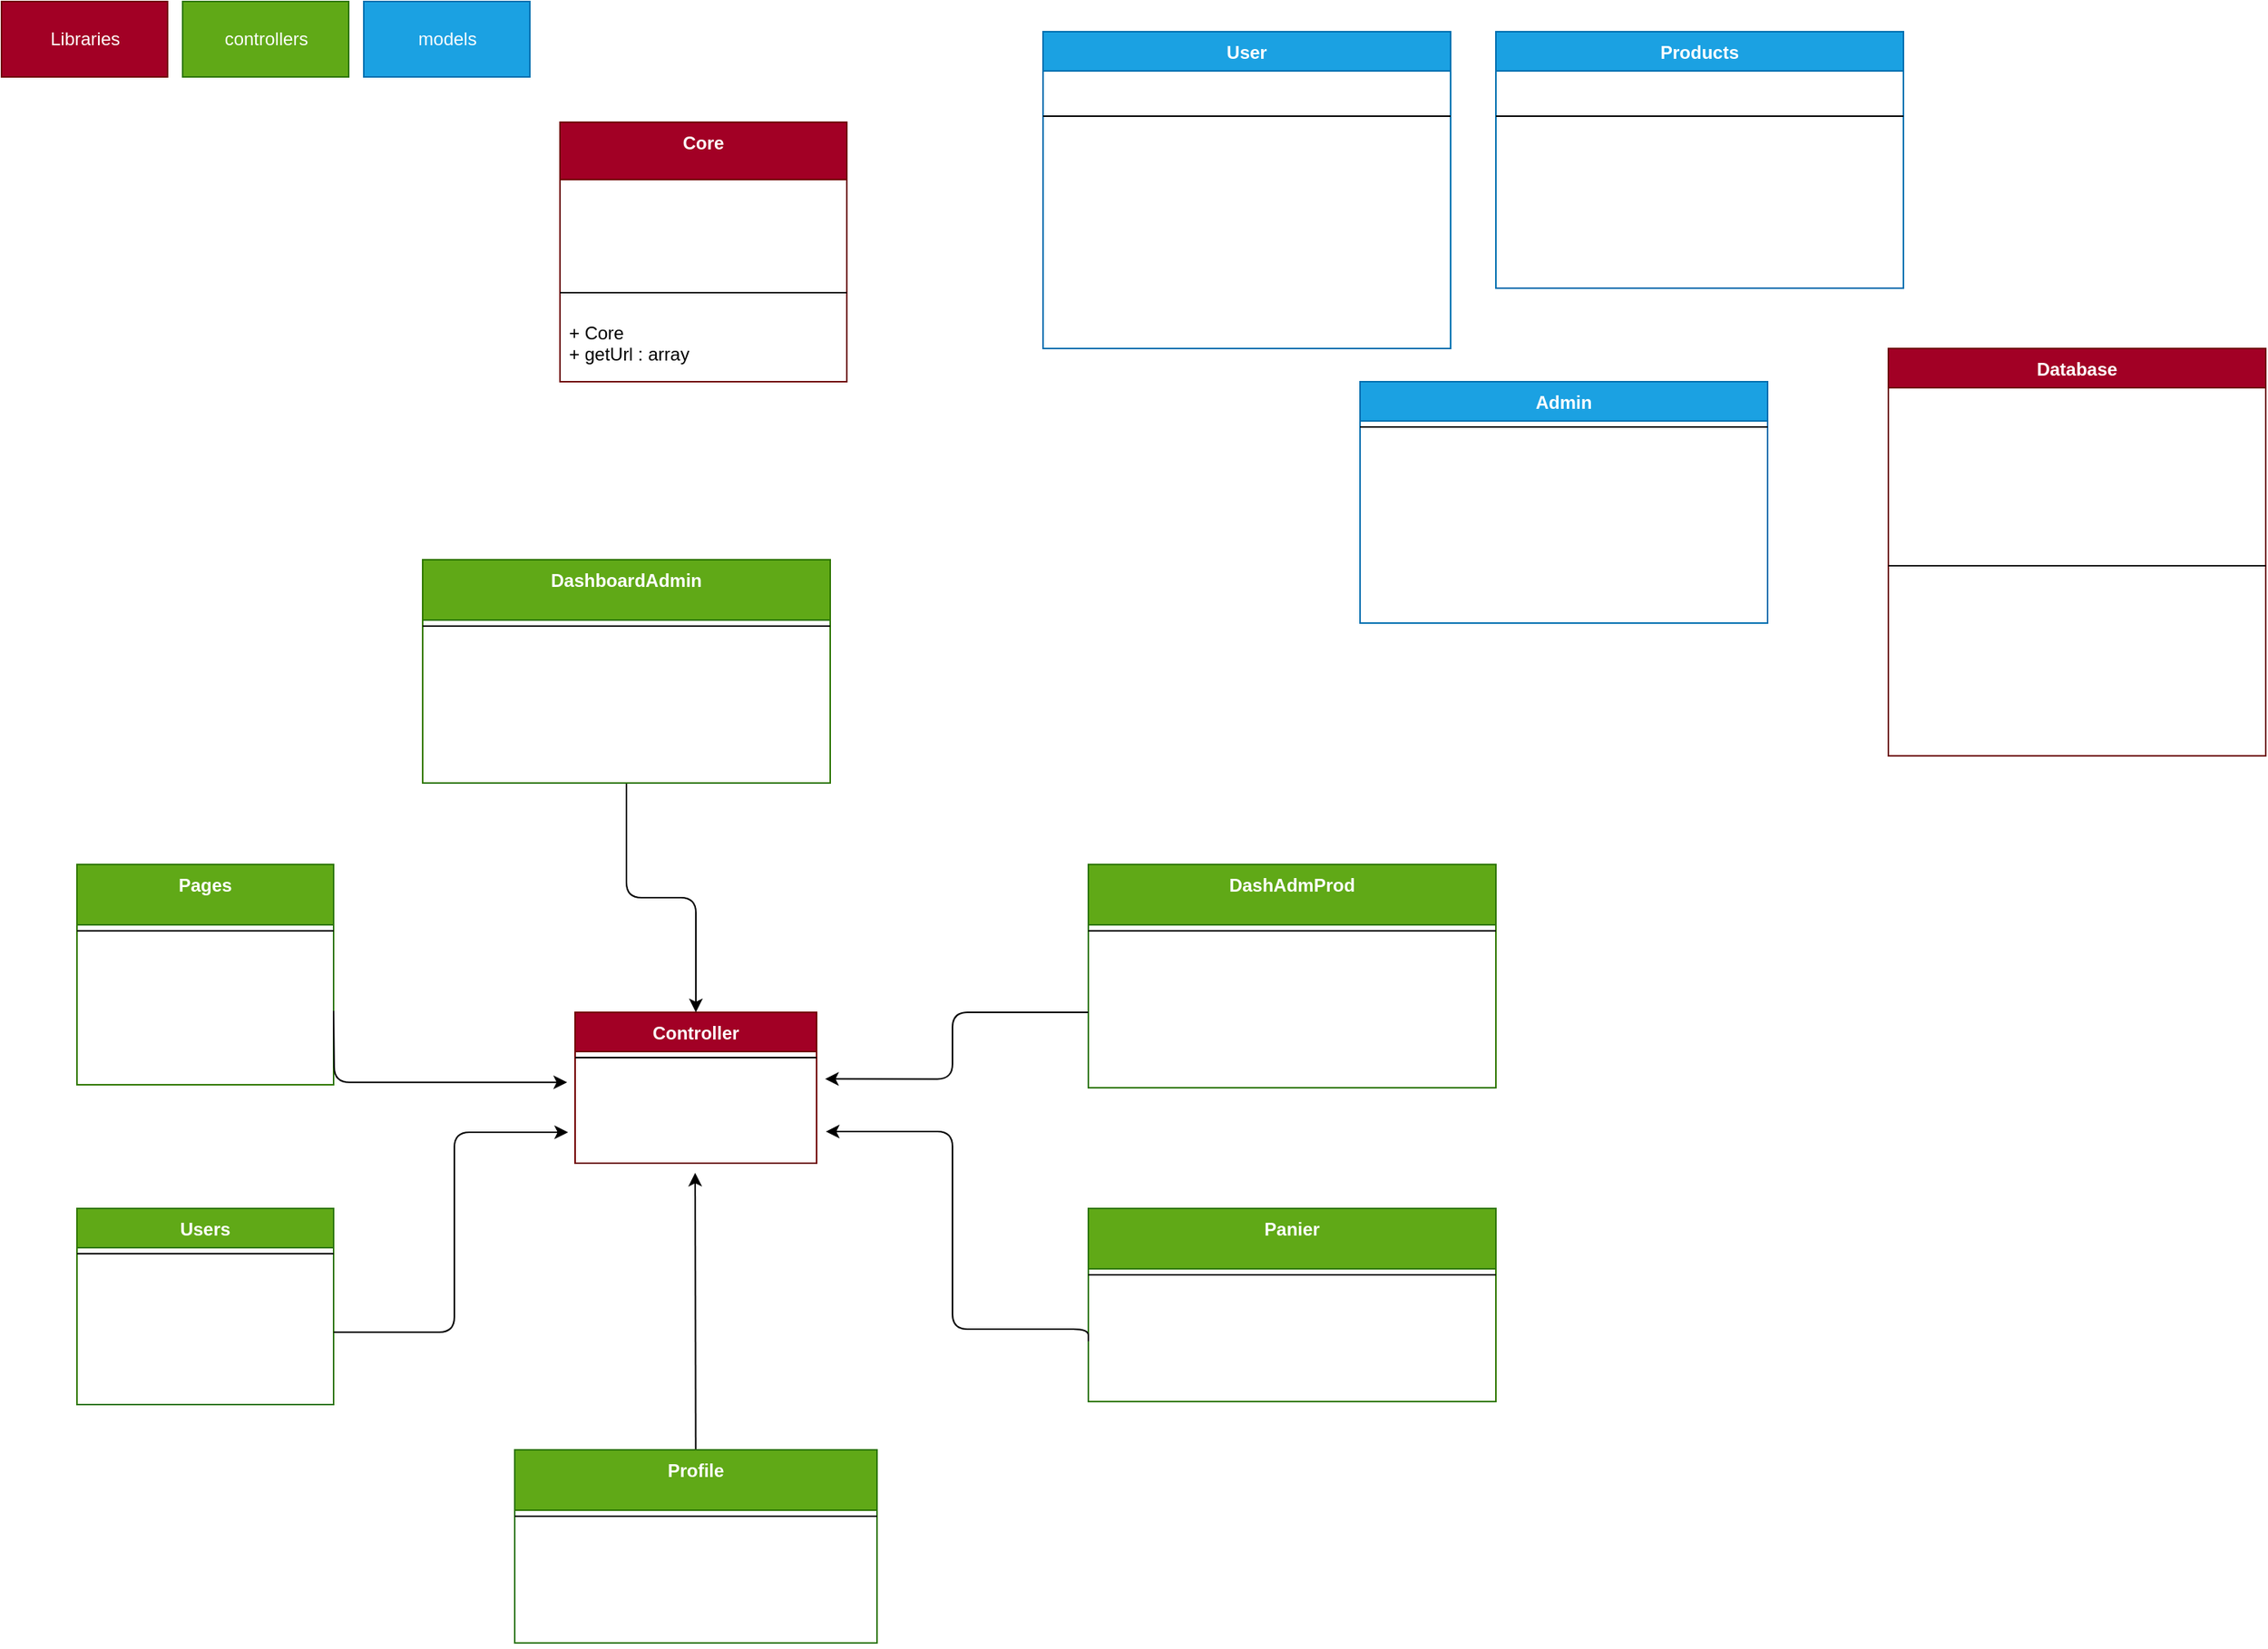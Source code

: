 <mxfile>
    <diagram id="2QA6UR-krt0bM7Kzs4Fd" name="Page-1">
        <mxGraphModel dx="2622" dy="1045" grid="1" gridSize="10" guides="1" tooltips="1" connect="1" arrows="1" fold="1" page="1" pageScale="1" pageWidth="827" pageHeight="1169" math="0" shadow="0">
            <root>
                <mxCell id="0"/>
                <mxCell id="1" parent="0"/>
                <mxCell id="36" value="Core" style="swimlane;fontStyle=1;align=center;verticalAlign=top;childLayout=stackLayout;horizontal=1;startSize=38;horizontalStack=0;resizeParent=1;resizeParentMax=0;resizeLast=0;collapsible=1;marginBottom=0;fillColor=#a20025;fontColor=#ffffff;strokeColor=#6F0000;" parent="1" vertex="1">
                    <mxGeometry x="370" y="80" width="190" height="172" as="geometry"/>
                </mxCell>
                <mxCell id="37" value="# currentController : string&#10;# currentMethod:string&#10;# params: array" style="text;strokeColor=none;fillColor=none;align=left;verticalAlign=top;spacingLeft=4;spacingRight=4;overflow=hidden;rotatable=0;points=[[0,0.5],[1,0.5]];portConstraint=eastwest;fontColor=#FFFFFF;" parent="36" vertex="1">
                    <mxGeometry y="38" width="190" height="62" as="geometry"/>
                </mxCell>
                <mxCell id="38" value="" style="line;strokeWidth=1;fillColor=none;align=left;verticalAlign=middle;spacingTop=-1;spacingLeft=3;spacingRight=3;rotatable=0;labelPosition=right;points=[];portConstraint=eastwest;" parent="36" vertex="1">
                    <mxGeometry y="100" width="190" height="26" as="geometry"/>
                </mxCell>
                <mxCell id="39" value="+ Core &#10;+ getUrl : array " style="text;strokeColor=none;fillColor=none;align=left;verticalAlign=top;spacingLeft=4;spacingRight=4;overflow=hidden;rotatable=0;points=[[0,0.5],[1,0.5]];portConstraint=eastwest;" parent="36" vertex="1">
                    <mxGeometry y="126" width="190" height="46" as="geometry"/>
                </mxCell>
                <mxCell id="40" value="Controller" style="swimlane;fontStyle=1;align=center;verticalAlign=top;childLayout=stackLayout;horizontal=1;startSize=26;horizontalStack=0;resizeParent=1;resizeParentMax=0;resizeLast=0;collapsible=1;marginBottom=0;fontColor=#ffffff;fillColor=#a20025;strokeColor=#6F0000;" parent="1" vertex="1">
                    <mxGeometry x="380" y="670" width="160" height="100" as="geometry"/>
                </mxCell>
                <mxCell id="42" value="" style="line;strokeWidth=1;fillColor=none;align=left;verticalAlign=middle;spacingTop=-1;spacingLeft=3;spacingRight=3;rotatable=0;labelPosition=right;points=[];portConstraint=eastwest;fontColor=#FFFFFF;" parent="40" vertex="1">
                    <mxGeometry y="26" width="160" height="8" as="geometry"/>
                </mxCell>
                <mxCell id="43" value="+ model(model: string)&#10;+ view(view:string)" style="text;strokeColor=none;fillColor=none;align=left;verticalAlign=top;spacingLeft=4;spacingRight=4;overflow=hidden;rotatable=0;points=[[0,0.5],[1,0.5]];portConstraint=eastwest;fontColor=#FFFFFF;" parent="40" vertex="1">
                    <mxGeometry y="34" width="160" height="66" as="geometry"/>
                </mxCell>
                <mxCell id="44" value="Database" style="swimlane;fontStyle=1;align=center;verticalAlign=top;childLayout=stackLayout;horizontal=1;startSize=26;horizontalStack=0;resizeParent=1;resizeParentMax=0;resizeLast=0;collapsible=1;marginBottom=0;fontColor=#ffffff;fillColor=#a20025;strokeColor=#6F0000;" parent="1" vertex="1">
                    <mxGeometry x="1250" y="230" width="250" height="270" as="geometry"/>
                </mxCell>
                <mxCell id="45" value="- host:string&#10;- user : string&#10;- pass : string&#10;- dbname : string&#10;- dbh : string&#10;- stmt : string&#10;- error : string" style="text;strokeColor=none;fillColor=none;align=left;verticalAlign=top;spacingLeft=4;spacingRight=4;overflow=hidden;rotatable=0;points=[[0,0.5],[1,0.5]];portConstraint=eastwest;fontColor=#FFFFFF;" parent="44" vertex="1">
                    <mxGeometry y="26" width="250" height="114" as="geometry"/>
                </mxCell>
                <mxCell id="46" value="" style="line;strokeWidth=1;fillColor=none;align=left;verticalAlign=middle;spacingTop=-1;spacingLeft=3;spacingRight=3;rotatable=0;labelPosition=right;points=[];portConstraint=eastwest;fontColor=#FFFFFF;" parent="44" vertex="1">
                    <mxGeometry y="140" width="250" height="8" as="geometry"/>
                </mxCell>
                <mxCell id="47" value="+ Database&#10;+ query (sql : string)&#10;+ bind(param:string,value:string,type: null)&#10;+ execute&#10;+ resultSet(): array&#10;+ single() : obj&#10;+ rowCount() : " style="text;strokeColor=none;fillColor=none;align=left;verticalAlign=top;spacingLeft=4;spacingRight=4;overflow=hidden;rotatable=0;points=[[0,0.5],[1,0.5]];portConstraint=eastwest;fontColor=#FFFFFF;" parent="44" vertex="1">
                    <mxGeometry y="148" width="250" height="122" as="geometry"/>
                </mxCell>
                <mxCell id="48" value="Admin" style="swimlane;fontStyle=1;align=center;verticalAlign=top;childLayout=stackLayout;horizontal=1;startSize=26;horizontalStack=0;resizeParent=1;resizeParentMax=0;resizeLast=0;collapsible=1;marginBottom=0;fontColor=#ffffff;fillColor=#1ba1e2;strokeColor=#006EAF;" parent="1" vertex="1">
                    <mxGeometry x="900" y="252" width="270" height="160" as="geometry"/>
                </mxCell>
                <mxCell id="50" value="" style="line;strokeWidth=1;fillColor=none;align=left;verticalAlign=middle;spacingTop=-1;spacingLeft=3;spacingRight=3;rotatable=0;labelPosition=right;points=[];portConstraint=eastwest;fontColor=#FFFFFF;" parent="48" vertex="1">
                    <mxGeometry y="26" width="270" height="8" as="geometry"/>
                </mxCell>
                <mxCell id="49" value="- db : string" style="text;strokeColor=none;fillColor=none;align=left;verticalAlign=top;spacingLeft=4;spacingRight=4;overflow=hidden;rotatable=0;points=[[0,0.5],[1,0.5]];portConstraint=eastwest;fontColor=#FFFFFF;" parent="48" vertex="1">
                    <mxGeometry y="34" width="270" height="26" as="geometry"/>
                </mxCell>
                <mxCell id="51" value="+ Admin&#10;+ signin (email, password)&#10;+ findAdminByEmail(email)&#10;+ findAdminByEmailAndReturnAdminData($id)" style="text;strokeColor=none;fillColor=none;align=left;verticalAlign=top;spacingLeft=4;spacingRight=4;overflow=hidden;rotatable=0;points=[[0,0.5],[1,0.5]];portConstraint=eastwest;fontColor=#FFFFFF;" parent="48" vertex="1">
                    <mxGeometry y="60" width="270" height="100" as="geometry"/>
                </mxCell>
                <mxCell id="52" value="Libraries" style="html=1;fontColor=#ffffff;fillColor=#a20025;strokeColor=#6F0000;" parent="1" vertex="1">
                    <mxGeometry width="110" height="50" as="geometry"/>
                </mxCell>
                <mxCell id="53" value="controllers" style="html=1;fontColor=#ffffff;fillColor=#60a917;strokeColor=#2D7600;" parent="1" vertex="1">
                    <mxGeometry x="120" width="110" height="50" as="geometry"/>
                </mxCell>
                <mxCell id="54" value="models" style="html=1;fontColor=#ffffff;fillColor=#1ba1e2;strokeColor=#006EAF;" parent="1" vertex="1">
                    <mxGeometry x="240" width="110" height="50" as="geometry"/>
                </mxCell>
                <mxCell id="60" value="User" style="swimlane;fontStyle=1;align=center;verticalAlign=top;childLayout=stackLayout;horizontal=1;startSize=26;horizontalStack=0;resizeParent=1;resizeParentMax=0;resizeLast=0;collapsible=1;marginBottom=0;fontColor=#ffffff;fillColor=#1ba1e2;strokeColor=#006EAF;" parent="1" vertex="1">
                    <mxGeometry x="690" y="20" width="270" height="210" as="geometry"/>
                </mxCell>
                <mxCell id="61" value="- db : string" style="text;strokeColor=none;fillColor=none;align=left;verticalAlign=top;spacingLeft=4;spacingRight=4;overflow=hidden;rotatable=0;points=[[0,0.5],[1,0.5]];portConstraint=eastwest;fontColor=#FFFFFF;" parent="60" vertex="1">
                    <mxGeometry y="26" width="270" height="26" as="geometry"/>
                </mxCell>
                <mxCell id="62" value="" style="line;strokeWidth=1;fillColor=none;align=left;verticalAlign=middle;spacingTop=-1;spacingLeft=3;spacingRight=3;rotatable=0;labelPosition=right;points=[];portConstraint=eastwest;fontColor=#FFFFFF;" parent="60" vertex="1">
                    <mxGeometry y="52" width="270" height="8" as="geometry"/>
                </mxCell>
                <mxCell id="63" value="+ User&#10;+ signup(data ; array)&#10;+ signin(email :string, password)&#10;+ getAllUser() : array&#10;+ findUserByEmail(email :string)&#10;+ getUserById(id)&#10;+ findUserByEmailAndReturnUserData(email)&#10;+ editeProfile(data: array, id)" style="text;strokeColor=none;fillColor=none;align=left;verticalAlign=top;spacingLeft=4;spacingRight=4;overflow=hidden;rotatable=0;points=[[0,0.5],[1,0.5]];portConstraint=eastwest;fontColor=#FFFFFF;" parent="60" vertex="1">
                    <mxGeometry y="60" width="270" height="150" as="geometry"/>
                </mxCell>
                <mxCell id="64" value="Products" style="swimlane;fontStyle=1;align=center;verticalAlign=top;childLayout=stackLayout;horizontal=1;startSize=26;horizontalStack=0;resizeParent=1;resizeParentMax=0;resizeLast=0;collapsible=1;marginBottom=0;fontColor=#ffffff;fillColor=#1ba1e2;strokeColor=#006EAF;" parent="1" vertex="1">
                    <mxGeometry x="990" y="20" width="270" height="170" as="geometry"/>
                </mxCell>
                <mxCell id="65" value="- db : string" style="text;strokeColor=none;fillColor=none;align=left;verticalAlign=top;spacingLeft=4;spacingRight=4;overflow=hidden;rotatable=0;points=[[0,0.5],[1,0.5]];portConstraint=eastwest;fontColor=#FFFFFF;" parent="64" vertex="1">
                    <mxGeometry y="26" width="270" height="26" as="geometry"/>
                </mxCell>
                <mxCell id="66" value="" style="line;strokeWidth=1;fillColor=none;align=left;verticalAlign=middle;spacingTop=-1;spacingLeft=3;spacingRight=3;rotatable=0;labelPosition=right;points=[];portConstraint=eastwest;fontColor=#FFFFFF;" parent="64" vertex="1">
                    <mxGeometry y="52" width="270" height="8" as="geometry"/>
                </mxCell>
                <mxCell id="67" value="+ Products&#10;+ affichageProduct() : array&#10;+ addProduct(data : array)&#10;+ editeProduct(data, id)&#10;+ getprodById(id)&#10;+ deleteProduct(id)" style="text;strokeColor=none;fillColor=none;align=left;verticalAlign=top;spacingLeft=4;spacingRight=4;overflow=hidden;rotatable=0;points=[[0,0.5],[1,0.5]];portConstraint=eastwest;fontColor=#FFFFFF;" parent="64" vertex="1">
                    <mxGeometry y="60" width="270" height="110" as="geometry"/>
                </mxCell>
                <mxCell id="68" value="Pages" style="swimlane;fontStyle=1;align=center;verticalAlign=top;childLayout=stackLayout;horizontal=1;startSize=40;horizontalStack=0;resizeParent=1;resizeParentMax=0;resizeLast=0;collapsible=1;marginBottom=0;fontColor=#ffffff;fillColor=#60a917;strokeColor=#2D7600;" parent="1" vertex="1">
                    <mxGeometry x="50" y="572" width="170" height="146" as="geometry"/>
                </mxCell>
                <mxCell id="70" value="" style="line;strokeWidth=1;fillColor=none;align=left;verticalAlign=middle;spacingTop=-1;spacingLeft=3;spacingRight=3;rotatable=0;labelPosition=right;points=[];portConstraint=eastwest;fontColor=#FFFFFF;" parent="68" vertex="1">
                    <mxGeometry y="40" width="170" height="8" as="geometry"/>
                </mxCell>
                <mxCell id="71" value="+ Pages&#10;+ index&#10;+ panier" style="text;strokeColor=none;fillColor=none;align=left;verticalAlign=top;spacingLeft=4;spacingRight=4;overflow=hidden;rotatable=0;points=[[0,0.5],[1,0.5]];portConstraint=eastwest;fontColor=#FFFFFF;" parent="68" vertex="1">
                    <mxGeometry y="48" width="170" height="98" as="geometry"/>
                </mxCell>
                <mxCell id="91" style="edgeStyle=orthogonalEdgeStyle;html=1;entryX=0.5;entryY=0;entryDx=0;entryDy=0;fontColor=#FFFFFF;" parent="1" source="72" target="40" edge="1">
                    <mxGeometry relative="1" as="geometry"/>
                </mxCell>
                <mxCell id="72" value="DashboardAdmin" style="swimlane;fontStyle=1;align=center;verticalAlign=top;childLayout=stackLayout;horizontal=1;startSize=40;horizontalStack=0;resizeParent=1;resizeParentMax=0;resizeLast=0;collapsible=1;marginBottom=0;fontColor=#ffffff;fillColor=#60a917;strokeColor=#2D7600;" parent="1" vertex="1">
                    <mxGeometry x="279" y="370" width="270" height="148" as="geometry"/>
                </mxCell>
                <mxCell id="74" value="" style="line;strokeWidth=1;fillColor=none;align=left;verticalAlign=middle;spacingTop=-1;spacingLeft=3;spacingRight=3;rotatable=0;labelPosition=right;points=[];portConstraint=eastwest;fontColor=#FFFFFF;" parent="72" vertex="1">
                    <mxGeometry y="40" width="270" height="8" as="geometry"/>
                </mxCell>
                <mxCell id="75" value="+ DashboardAdmin&#10;+ dashAdm&#10;+ dashAdmUse&#10;+ dashIndex&#10;+ creatSessionAdmin(admin)&#10;+ logout()" style="text;strokeColor=none;fillColor=none;align=left;verticalAlign=top;spacingLeft=4;spacingRight=4;overflow=hidden;rotatable=0;points=[[0,0.5],[1,0.5]];portConstraint=eastwest;fontColor=#FFFFFF;" parent="72" vertex="1">
                    <mxGeometry y="48" width="270" height="100" as="geometry"/>
                </mxCell>
                <mxCell id="76" value="Users" style="swimlane;fontStyle=1;align=center;verticalAlign=top;childLayout=stackLayout;horizontal=1;startSize=26;horizontalStack=0;resizeParent=1;resizeParentMax=0;resizeLast=0;collapsible=1;marginBottom=0;fontColor=#ffffff;fillColor=#60a917;strokeColor=#2D7600;" parent="1" vertex="1">
                    <mxGeometry x="50" y="800" width="170" height="130" as="geometry"/>
                </mxCell>
                <mxCell id="78" value="" style="line;strokeWidth=1;fillColor=none;align=left;verticalAlign=middle;spacingTop=-1;spacingLeft=3;spacingRight=3;rotatable=0;labelPosition=right;points=[];portConstraint=eastwest;fontColor=#FFFFFF;" parent="76" vertex="1">
                    <mxGeometry y="26" width="170" height="8" as="geometry"/>
                </mxCell>
                <mxCell id="79" value="+ Users&#10;+ signup&#10;+ signin&#10;+ creatSessionUser(user)&#10;+ logout" style="text;strokeColor=none;fillColor=none;align=left;verticalAlign=top;spacingLeft=4;spacingRight=4;overflow=hidden;rotatable=0;points=[[0,0.5],[1,0.5]];portConstraint=eastwest;fontColor=#FFFFFF;" parent="76" vertex="1">
                    <mxGeometry y="34" width="170" height="96" as="geometry"/>
                </mxCell>
                <mxCell id="94" style="edgeStyle=none;html=1;entryX=0.497;entryY=1.096;entryDx=0;entryDy=0;entryPerimeter=0;fontColor=#FFFFFF;" parent="1" source="81" target="43" edge="1">
                    <mxGeometry relative="1" as="geometry"/>
                </mxCell>
                <mxCell id="81" value="Profile" style="swimlane;fontStyle=1;align=center;verticalAlign=top;childLayout=stackLayout;horizontal=1;startSize=40;horizontalStack=0;resizeParent=1;resizeParentMax=0;resizeLast=0;collapsible=1;marginBottom=0;fontColor=#ffffff;fillColor=#60a917;strokeColor=#2D7600;" parent="1" vertex="1">
                    <mxGeometry x="340" y="960" width="240" height="128" as="geometry"/>
                </mxCell>
                <mxCell id="82" value="" style="line;strokeWidth=1;fillColor=none;align=left;verticalAlign=middle;spacingTop=-1;spacingLeft=3;spacingRight=3;rotatable=0;labelPosition=right;points=[];portConstraint=eastwest;fontColor=#FFFFFF;" parent="81" vertex="1">
                    <mxGeometry y="40" width="240" height="8" as="geometry"/>
                </mxCell>
                <mxCell id="83" value="+ Profile&#10;+ findUserByEmailAndReturnUserData()&#10;+ editeProfile(id)&#10;+ createnewUserSession(data)" style="text;strokeColor=none;fillColor=none;align=left;verticalAlign=top;spacingLeft=4;spacingRight=4;overflow=hidden;rotatable=0;points=[[0,0.5],[1,0.5]];portConstraint=eastwest;fontColor=#FFFFFF;" parent="81" vertex="1">
                    <mxGeometry y="48" width="240" height="80" as="geometry"/>
                </mxCell>
                <mxCell id="84" value="DashAdmProd" style="swimlane;fontStyle=1;align=center;verticalAlign=top;childLayout=stackLayout;horizontal=1;startSize=40;horizontalStack=0;resizeParent=1;resizeParentMax=0;resizeLast=0;collapsible=1;marginBottom=0;fontColor=#ffffff;fillColor=#60a917;strokeColor=#2D7600;" parent="1" vertex="1">
                    <mxGeometry x="720" y="572" width="270" height="148" as="geometry"/>
                </mxCell>
                <mxCell id="85" value="" style="line;strokeWidth=1;fillColor=none;align=left;verticalAlign=middle;spacingTop=-1;spacingLeft=3;spacingRight=3;rotatable=0;labelPosition=right;points=[];portConstraint=eastwest;fontColor=#FFFFFF;" parent="84" vertex="1">
                    <mxGeometry y="40" width="270" height="8" as="geometry"/>
                </mxCell>
                <mxCell id="86" value="+ DashAdmProd&#10;+ dashProd&#10;+ addProd&#10;+ editeProd(id)&#10;+ delete(id)" style="text;strokeColor=none;fillColor=none;align=left;verticalAlign=top;spacingLeft=4;spacingRight=4;overflow=hidden;rotatable=0;points=[[0,0.5],[1,0.5]];portConstraint=eastwest;fontColor=#FFFFFF;" parent="84" vertex="1">
                    <mxGeometry y="48" width="270" height="100" as="geometry"/>
                </mxCell>
                <mxCell id="88" value="Panier" style="swimlane;fontStyle=1;align=center;verticalAlign=top;childLayout=stackLayout;horizontal=1;startSize=40;horizontalStack=0;resizeParent=1;resizeParentMax=0;resizeLast=0;collapsible=1;marginBottom=0;fontColor=#ffffff;fillColor=#60a917;strokeColor=#2D7600;" parent="1" vertex="1">
                    <mxGeometry x="720" y="800" width="270" height="128" as="geometry"/>
                </mxCell>
                <mxCell id="89" value="" style="line;strokeWidth=1;fillColor=none;align=left;verticalAlign=middle;spacingTop=-1;spacingLeft=3;spacingRight=3;rotatable=0;labelPosition=right;points=[];portConstraint=eastwest;fontColor=#FFFFFF;" parent="88" vertex="1">
                    <mxGeometry y="40" width="270" height="8" as="geometry"/>
                </mxCell>
                <mxCell id="90" value="+ Profile&#10;+ findUserByEmailAndReturnUserData()&#10;+ editeProfile(id)&#10;+ createnewUserSession(data)" style="text;strokeColor=none;fillColor=none;align=left;verticalAlign=top;spacingLeft=4;spacingRight=4;overflow=hidden;rotatable=0;points=[[0,0.5],[1,0.5]];portConstraint=eastwest;fontColor=#FFFFFF;" parent="88" vertex="1">
                    <mxGeometry y="48" width="270" height="80" as="geometry"/>
                </mxCell>
                <mxCell id="92" style="edgeStyle=orthogonalEdgeStyle;html=1;entryX=-0.033;entryY=0.188;entryDx=0;entryDy=0;fontColor=#FFFFFF;entryPerimeter=0;" parent="1" target="43" edge="1">
                    <mxGeometry relative="1" as="geometry">
                        <mxPoint x="220" y="669" as="sourcePoint"/>
                    </mxGeometry>
                </mxCell>
                <mxCell id="93" style="edgeStyle=orthogonalEdgeStyle;html=1;exitX=1;exitY=0.5;exitDx=0;exitDy=0;entryX=-0.029;entryY=0.69;entryDx=0;entryDy=0;entryPerimeter=0;fontColor=#FFFFFF;" parent="1" source="79" target="43" edge="1">
                    <mxGeometry relative="1" as="geometry"/>
                </mxCell>
                <mxCell id="95" style="edgeStyle=orthogonalEdgeStyle;html=1;exitX=0;exitY=0.5;exitDx=0;exitDy=0;entryX=1.038;entryY=0.682;entryDx=0;entryDy=0;entryPerimeter=0;fontColor=#FFFFFF;" parent="1" source="90" target="43" edge="1">
                    <mxGeometry relative="1" as="geometry">
                        <Array as="points">
                            <mxPoint x="720" y="880"/>
                            <mxPoint x="630" y="880"/>
                            <mxPoint x="630" y="749"/>
                        </Array>
                    </mxGeometry>
                </mxCell>
                <mxCell id="96" style="edgeStyle=orthogonalEdgeStyle;html=1;exitX=0;exitY=0.5;exitDx=0;exitDy=0;entryX=1.035;entryY=0.154;entryDx=0;entryDy=0;entryPerimeter=0;fontColor=#FFFFFF;" parent="1" source="86" target="43" edge="1">
                    <mxGeometry relative="1" as="geometry"/>
                </mxCell>
            </root>
        </mxGraphModel>
    </diagram>
</mxfile>